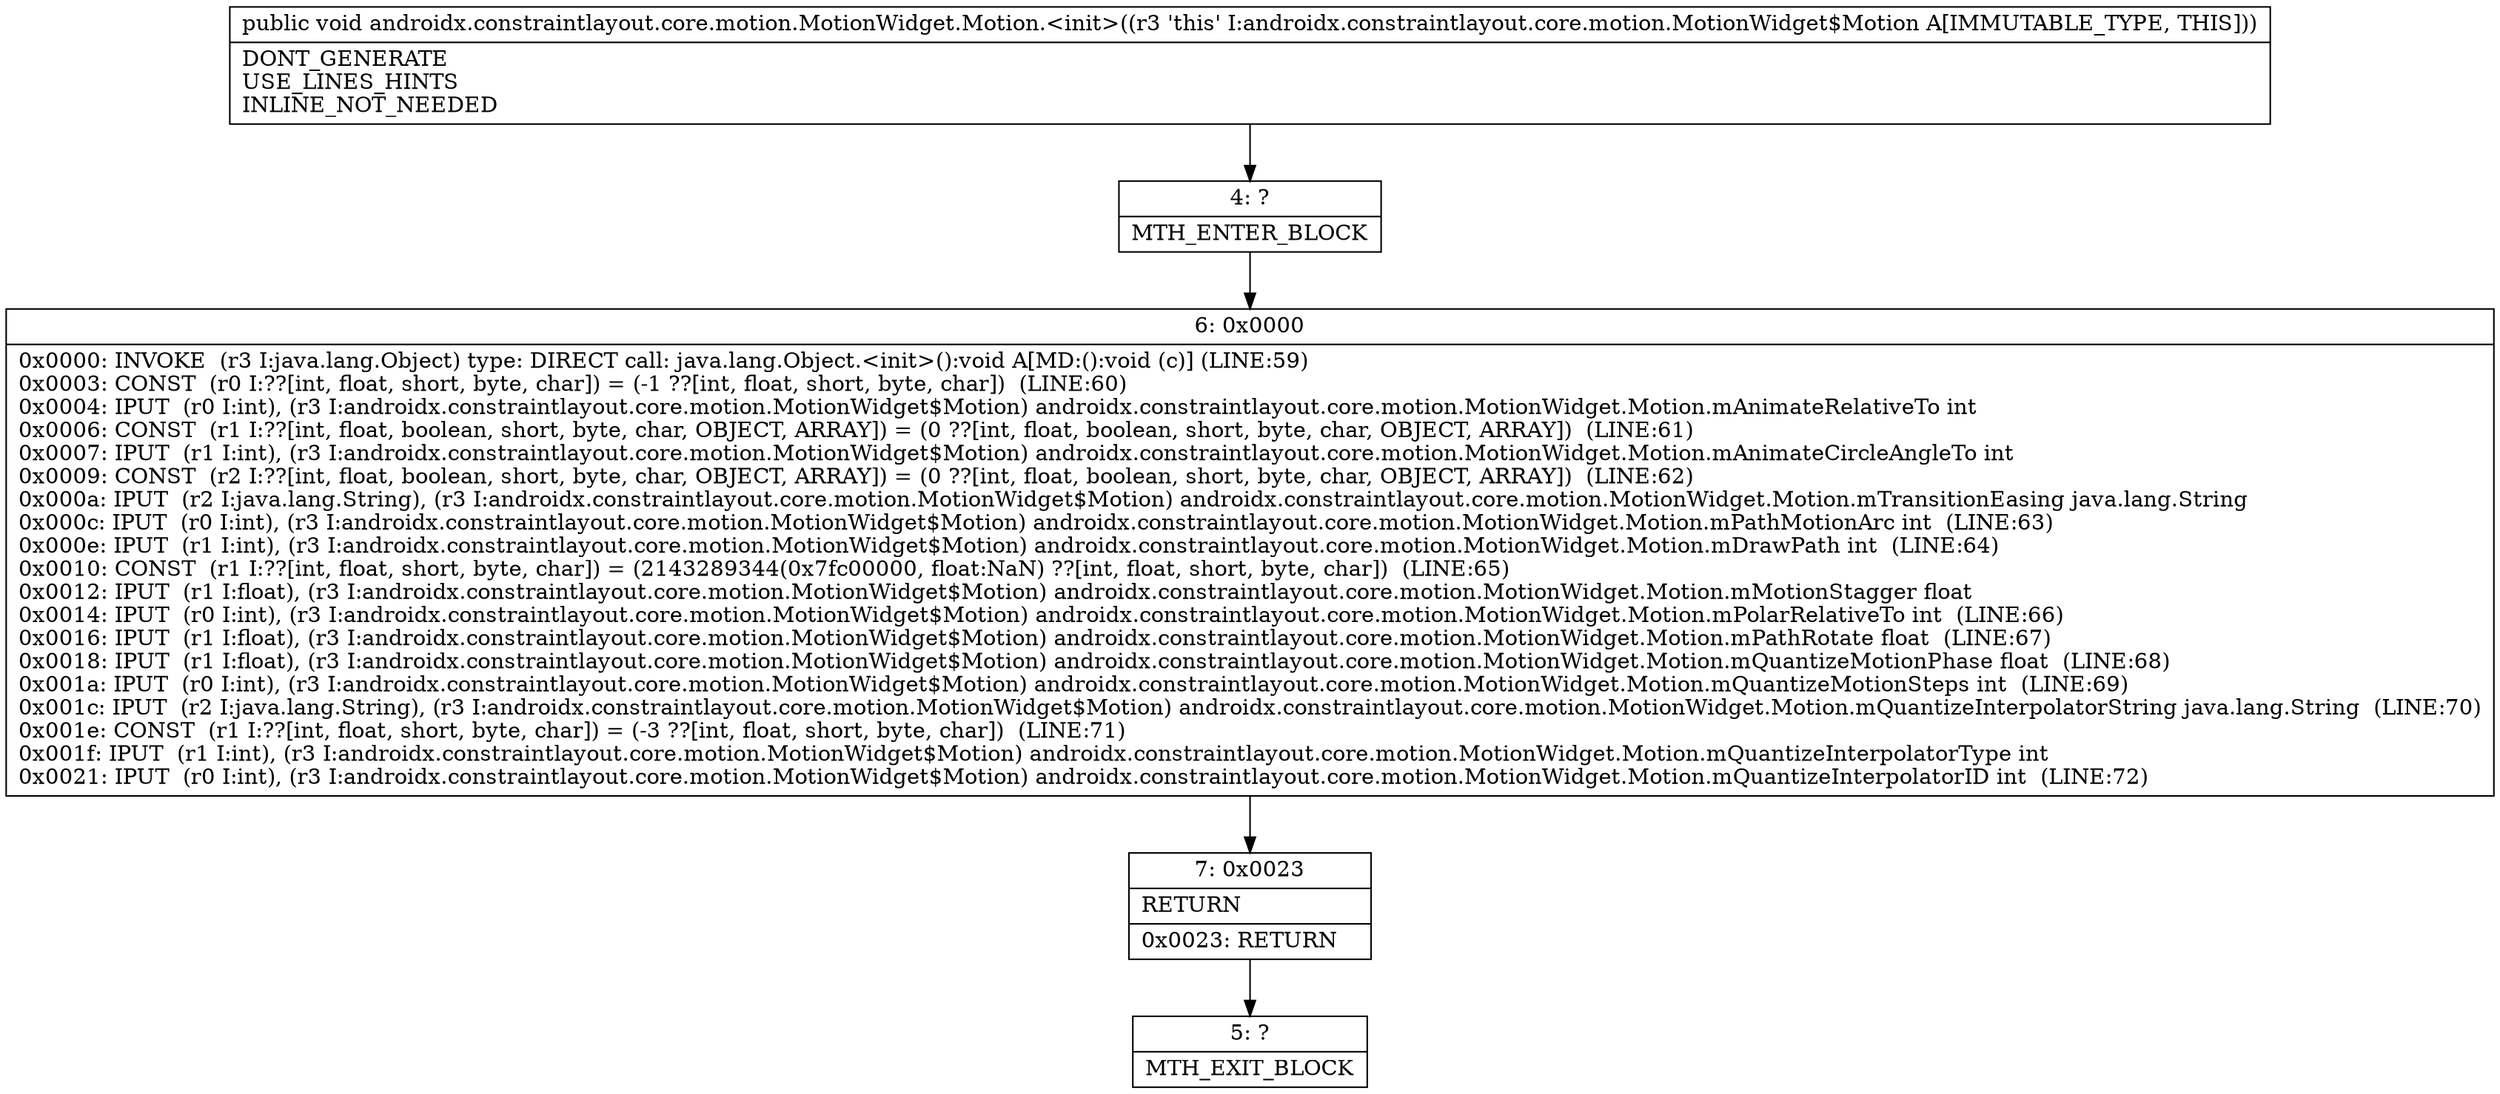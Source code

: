 digraph "CFG forandroidx.constraintlayout.core.motion.MotionWidget.Motion.\<init\>()V" {
Node_4 [shape=record,label="{4\:\ ?|MTH_ENTER_BLOCK\l}"];
Node_6 [shape=record,label="{6\:\ 0x0000|0x0000: INVOKE  (r3 I:java.lang.Object) type: DIRECT call: java.lang.Object.\<init\>():void A[MD:():void (c)] (LINE:59)\l0x0003: CONST  (r0 I:??[int, float, short, byte, char]) = (\-1 ??[int, float, short, byte, char])  (LINE:60)\l0x0004: IPUT  (r0 I:int), (r3 I:androidx.constraintlayout.core.motion.MotionWidget$Motion) androidx.constraintlayout.core.motion.MotionWidget.Motion.mAnimateRelativeTo int \l0x0006: CONST  (r1 I:??[int, float, boolean, short, byte, char, OBJECT, ARRAY]) = (0 ??[int, float, boolean, short, byte, char, OBJECT, ARRAY])  (LINE:61)\l0x0007: IPUT  (r1 I:int), (r3 I:androidx.constraintlayout.core.motion.MotionWidget$Motion) androidx.constraintlayout.core.motion.MotionWidget.Motion.mAnimateCircleAngleTo int \l0x0009: CONST  (r2 I:??[int, float, boolean, short, byte, char, OBJECT, ARRAY]) = (0 ??[int, float, boolean, short, byte, char, OBJECT, ARRAY])  (LINE:62)\l0x000a: IPUT  (r2 I:java.lang.String), (r3 I:androidx.constraintlayout.core.motion.MotionWidget$Motion) androidx.constraintlayout.core.motion.MotionWidget.Motion.mTransitionEasing java.lang.String \l0x000c: IPUT  (r0 I:int), (r3 I:androidx.constraintlayout.core.motion.MotionWidget$Motion) androidx.constraintlayout.core.motion.MotionWidget.Motion.mPathMotionArc int  (LINE:63)\l0x000e: IPUT  (r1 I:int), (r3 I:androidx.constraintlayout.core.motion.MotionWidget$Motion) androidx.constraintlayout.core.motion.MotionWidget.Motion.mDrawPath int  (LINE:64)\l0x0010: CONST  (r1 I:??[int, float, short, byte, char]) = (2143289344(0x7fc00000, float:NaN) ??[int, float, short, byte, char])  (LINE:65)\l0x0012: IPUT  (r1 I:float), (r3 I:androidx.constraintlayout.core.motion.MotionWidget$Motion) androidx.constraintlayout.core.motion.MotionWidget.Motion.mMotionStagger float \l0x0014: IPUT  (r0 I:int), (r3 I:androidx.constraintlayout.core.motion.MotionWidget$Motion) androidx.constraintlayout.core.motion.MotionWidget.Motion.mPolarRelativeTo int  (LINE:66)\l0x0016: IPUT  (r1 I:float), (r3 I:androidx.constraintlayout.core.motion.MotionWidget$Motion) androidx.constraintlayout.core.motion.MotionWidget.Motion.mPathRotate float  (LINE:67)\l0x0018: IPUT  (r1 I:float), (r3 I:androidx.constraintlayout.core.motion.MotionWidget$Motion) androidx.constraintlayout.core.motion.MotionWidget.Motion.mQuantizeMotionPhase float  (LINE:68)\l0x001a: IPUT  (r0 I:int), (r3 I:androidx.constraintlayout.core.motion.MotionWidget$Motion) androidx.constraintlayout.core.motion.MotionWidget.Motion.mQuantizeMotionSteps int  (LINE:69)\l0x001c: IPUT  (r2 I:java.lang.String), (r3 I:androidx.constraintlayout.core.motion.MotionWidget$Motion) androidx.constraintlayout.core.motion.MotionWidget.Motion.mQuantizeInterpolatorString java.lang.String  (LINE:70)\l0x001e: CONST  (r1 I:??[int, float, short, byte, char]) = (\-3 ??[int, float, short, byte, char])  (LINE:71)\l0x001f: IPUT  (r1 I:int), (r3 I:androidx.constraintlayout.core.motion.MotionWidget$Motion) androidx.constraintlayout.core.motion.MotionWidget.Motion.mQuantizeInterpolatorType int \l0x0021: IPUT  (r0 I:int), (r3 I:androidx.constraintlayout.core.motion.MotionWidget$Motion) androidx.constraintlayout.core.motion.MotionWidget.Motion.mQuantizeInterpolatorID int  (LINE:72)\l}"];
Node_7 [shape=record,label="{7\:\ 0x0023|RETURN\l|0x0023: RETURN   \l}"];
Node_5 [shape=record,label="{5\:\ ?|MTH_EXIT_BLOCK\l}"];
MethodNode[shape=record,label="{public void androidx.constraintlayout.core.motion.MotionWidget.Motion.\<init\>((r3 'this' I:androidx.constraintlayout.core.motion.MotionWidget$Motion A[IMMUTABLE_TYPE, THIS]))  | DONT_GENERATE\lUSE_LINES_HINTS\lINLINE_NOT_NEEDED\l}"];
MethodNode -> Node_4;Node_4 -> Node_6;
Node_6 -> Node_7;
Node_7 -> Node_5;
}

